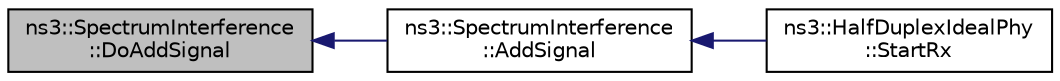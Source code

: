 digraph "ns3::SpectrumInterference::DoAddSignal"
{
  edge [fontname="Helvetica",fontsize="10",labelfontname="Helvetica",labelfontsize="10"];
  node [fontname="Helvetica",fontsize="10",shape=record];
  rankdir="LR";
  Node1 [label="ns3::SpectrumInterference\l::DoAddSignal",height=0.2,width=0.4,color="black", fillcolor="grey75", style="filled", fontcolor="black"];
  Node1 -> Node2 [dir="back",color="midnightblue",fontsize="10",style="solid"];
  Node2 [label="ns3::SpectrumInterference\l::AddSignal",height=0.2,width=0.4,color="black", fillcolor="white", style="filled",URL="$d8/d6f/classns3_1_1SpectrumInterference.html#afa383d6ec1a4b78ce3256da6b959c986"];
  Node2 -> Node3 [dir="back",color="midnightblue",fontsize="10",style="solid"];
  Node3 [label="ns3::HalfDuplexIdealPhy\l::StartRx",height=0.2,width=0.4,color="black", fillcolor="white", style="filled",URL="$d9/d5b/classns3_1_1HalfDuplexIdealPhy.html#aa2d9a411ba82c4bbd77a2e5a0bc2657f"];
}
